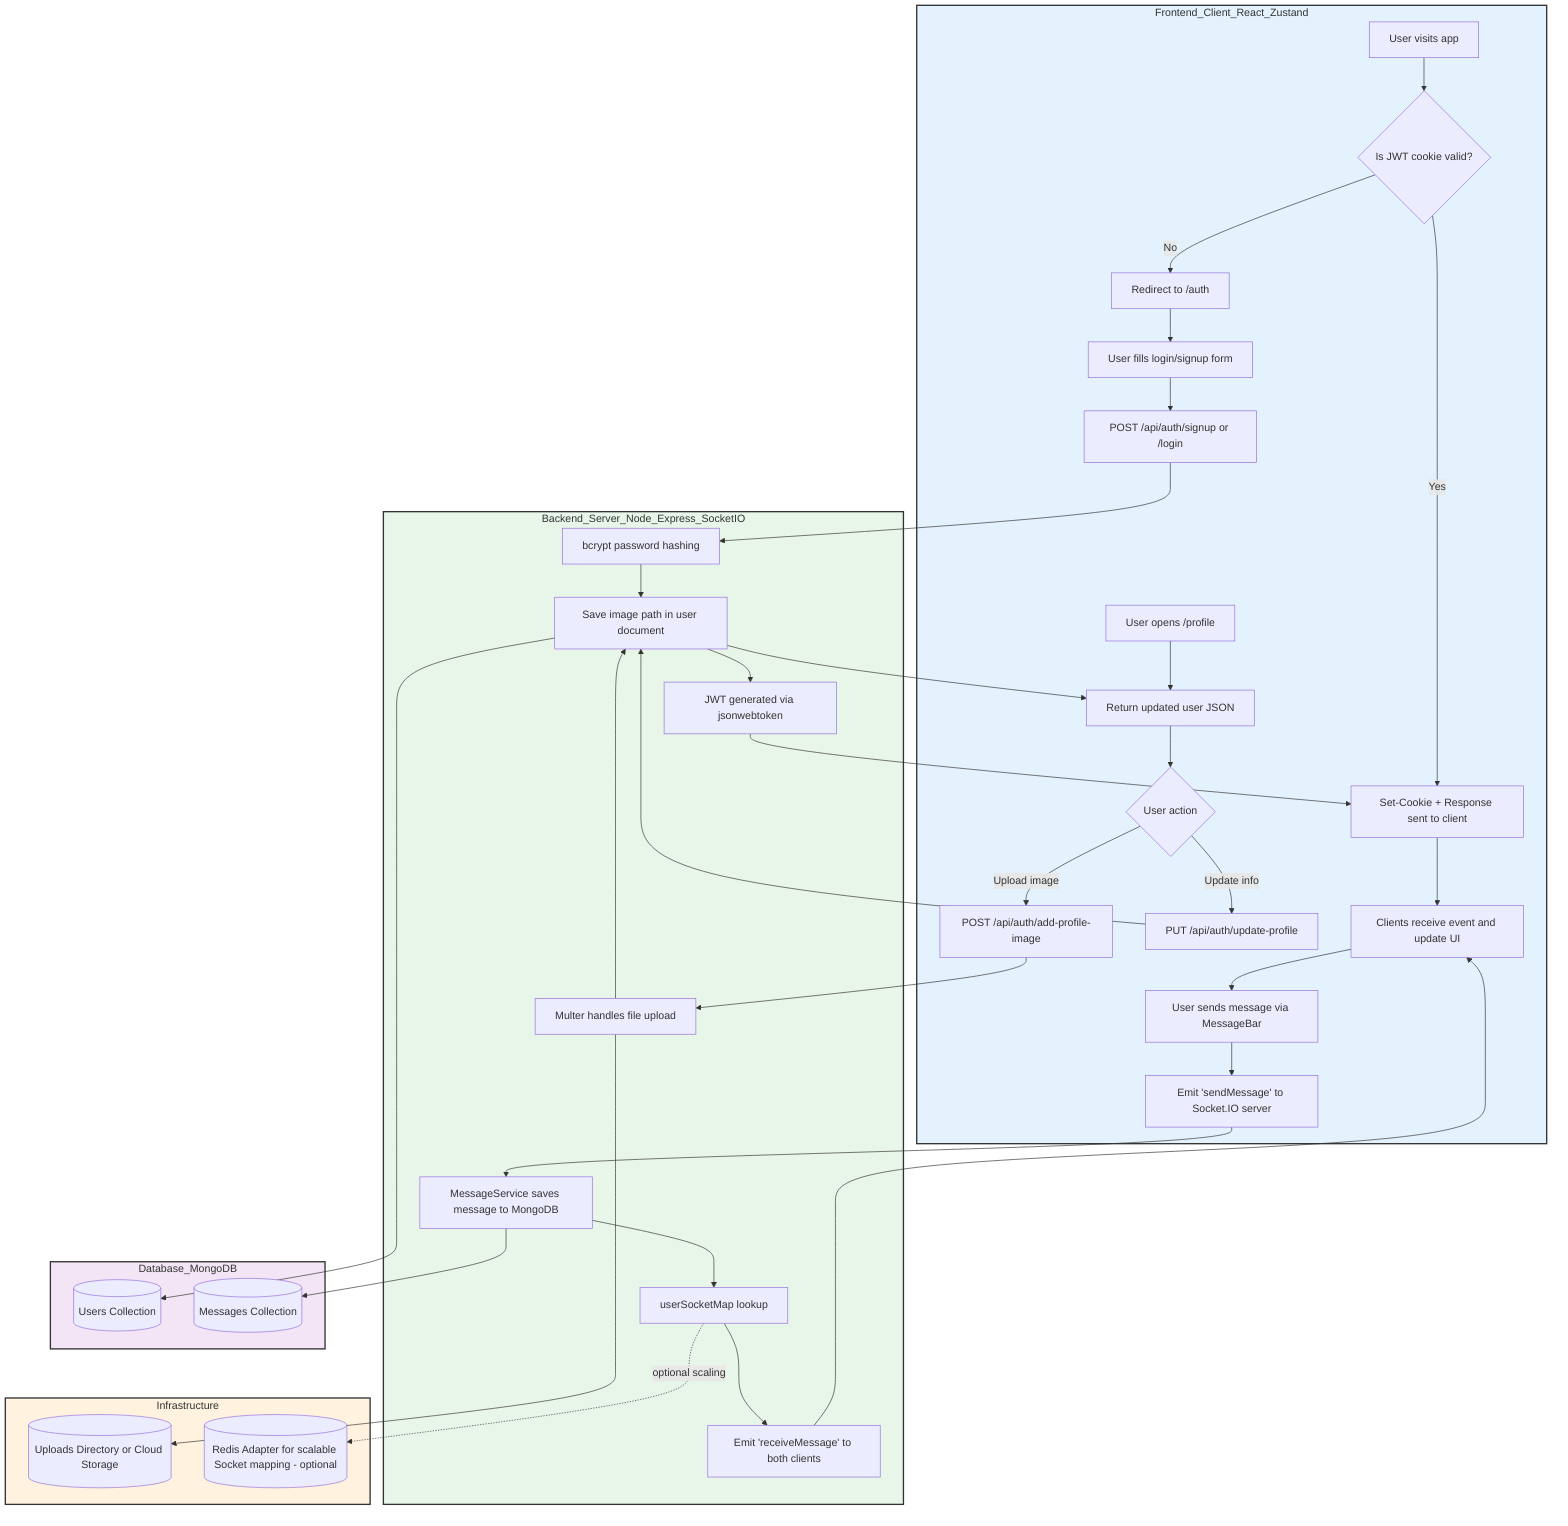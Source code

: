graph TD

%% =====================
%% FRONTEND LAYER
%% =====================
subgraph Frontend_Client_React_Zustand
    F1[User visits app] --> F2{Is JWT cookie valid?}
    F2 -- No --> F3[Redirect to /auth]
    F3 --> F4[User fills login/signup form]
    F4 --> B1[POST /api/auth/signup or /login]
    F2 -- Yes --> F10[Redirect to /chat]

    %% Chat Flow
    F10 --> F11[SocketProvider initializes WebSocket]
    F11 --> F12[User sends message via MessageBar]
    F12 --> B7[Emit 'sendMessage' to Socket.IO server]

    %% Profile
    F13[User opens /profile] --> F14[Fetch user data from Zustand]
    F14 --> F15{User action}
    F15 -- Update info --> B5[PUT /api/auth/update-profile]
    F15 -- Upload image --> B6[POST /api/auth/add-profile-image]
end


%% =====================
%% BACKEND LAYER
%% =====================
subgraph Backend_Server_Node_Express_SocketIO
    direction TB

    %% Auth
    B1 --> B2[bcrypt password hashing]
    B2 --> B3[UserService → MongoDB Users collection]
    B3 --> B4[JWT generated via jsonwebtoken]
    B4 --> F10[Set-Cookie + Response sent to client]

    %% Profile
    B5 --> B3[Update user document in MongoDB]
    B6 --> B8[Multer handles file upload]
    B8 --> B3[Save image path in user document]
    B3 --> F14[Return updated user JSON]

    %% Socket
    B7 --> B9[MessageService saves message to MongoDB]
    B9 --> B10[userSocketMap lookup]
    B10 --> B11[Emit 'receiveMessage' to both clients]
    B11 --> F11[Clients receive event and update UI]
end


%% =====================
%% DATABASE LAYER
%% =====================
subgraph Database_MongoDB
    D1[(Users Collection)]
    D2[(Messages Collection)]
end

%% =====================
%% INFRASTRUCTURE LAYER
%% =====================
subgraph Infrastructure
    I1[(Uploads Directory or Cloud Storage)]
    I2[(Redis Adapter for scalable Socket mapping - optional)]
end


%% =====================
%% CONNECTIONS
%% =====================
B3 --> D1
B9 --> D2
B8 --> I1
B10 -. optional scaling .-> I2

%% =====================
%% STYLING
%% =====================
style Frontend_Client_React_Zustand fill:#e3f2fd,stroke:#333,stroke-width:2px
style Backend_Server_Node_Express_SocketIO fill:#e8f5e9,stroke:#333,stroke-width:2px
style Database_MongoDB fill:#f3e5f5,stroke:#333,stroke-width:2px
style Infrastructure fill:#fff3e0,stroke:#333,stroke-width:2px